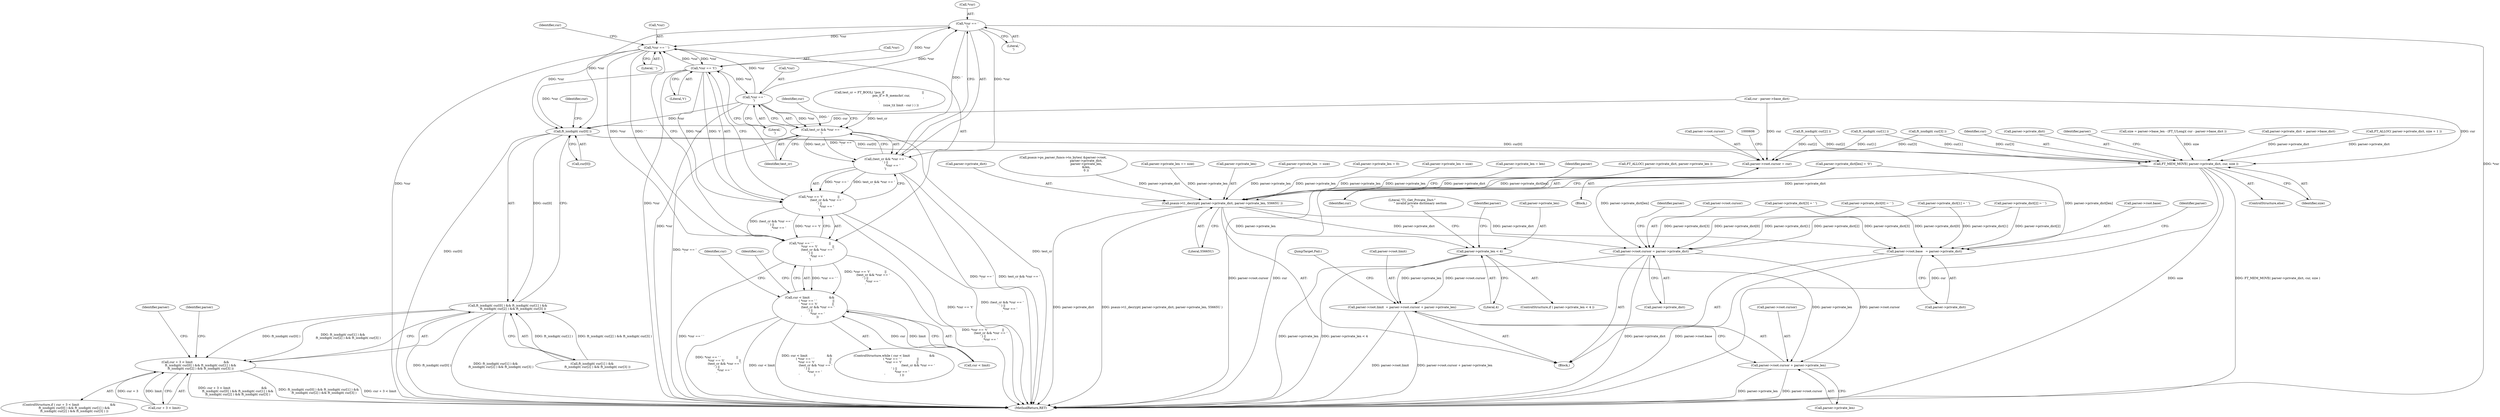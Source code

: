 digraph "0_savannah_e3058617f384cb6709f3878f753fa17aca9e3a30@pointer" {
"1000491" [label="(Call,*cur == '\n')"];
"1000487" [label="(Call,*cur == '\r')"];
"1000480" [label="(Call,*cur == '\t')"];
"1000475" [label="(Call,*cur == ' ')"];
"1000491" [label="(Call,*cur == '\n')"];
"1000474" [label="(Call,*cur == ' '                ||\n                *cur == '\t'               ||\n                (test_cr && *cur == '\r' ) ||\n                *cur == '\n')"];
"1000470" [label="(Call,cur < limit                    &&\n              ( *cur == ' '                ||\n                *cur == '\t'               ||\n                (test_cr && *cur == '\r' ) ||\n                *cur == '\n'               ))"];
"1000479" [label="(Call,*cur == '\t'               ||\n                (test_cr && *cur == '\r' ) ||\n                *cur == '\n')"];
"1000485" [label="(Call,test_cr && *cur == '\r')"];
"1000484" [label="(Call,(test_cr && *cur == '\r' ) ||\n                *cur == '\n')"];
"1000578" [label="(Call,ft_isxdigit( cur[0] ))"];
"1000577" [label="(Call,ft_isxdigit( cur[0] ) && ft_isxdigit( cur[1] ) &&\n           ft_isxdigit( cur[2] ) && ft_isxdigit( cur[3] ))"];
"1000571" [label="(Call,cur + 3 < limit                                &&\n           ft_isxdigit( cur[0] ) && ft_isxdigit( cur[1] ) &&\n           ft_isxdigit( cur[2] ) && ft_isxdigit( cur[3] ))"];
"1000598" [label="(Call,parser->root.cursor = cur)"];
"1000634" [label="(Call,FT_MEM_MOVE( parser->private_dict, cur, size ))"];
"1000640" [label="(Call,psaux->t1_decrypt( parser->private_dict, parser->private_len, 55665U ))"];
"1000649" [label="(Call,parser->private_len < 4)"];
"1000708" [label="(Call,parser->root.limit  = parser->root.cursor + parser->private_len)"];
"1000714" [label="(Call,parser->root.cursor + parser->private_len)"];
"1000690" [label="(Call,parser->root.base   = parser->private_dict)"];
"1000699" [label="(Call,parser->root.cursor = parser->private_dict)"];
"1000641" [label="(Call,parser->private_dict)"];
"1000484" [label="(Call,(test_cr && *cur == '\r' ) ||\n                *cur == '\n')"];
"1000640" [label="(Call,psaux->t1_decrypt( parser->private_dict, parser->private_len, 55665U ))"];
"1000607" [label="(Call,psaux->ps_parser_funcs->to_bytes( &parser->root,\n                                                parser->private_dict,\n                                                parser->private_len,\n                                                &len,\n                                                0 ))"];
"1000705" [label="(Call,parser->private_dict)"];
"1000570" [label="(ControlStructure,if ( cur + 3 < limit                                &&\n           ft_isxdigit( cur[0] ) && ft_isxdigit( cur[1] ) &&\n           ft_isxdigit( cur[2] ) && ft_isxdigit( cur[3] ) ))"];
"1000708" [label="(Call,parser->root.limit  = parser->root.cursor + parser->private_len)"];
"1000572" [label="(Call,cur + 3 < limit)"];
"1000266" [label="(Call,parser->private_len += size)"];
"1000478" [label="(Literal,' ')"];
"1000571" [label="(Call,cur + 3 < limit                                &&\n           ft_isxdigit( cur[0] ) && ft_isxdigit( cur[1] ) &&\n           ft_isxdigit( cur[2] ) && ft_isxdigit( cur[3] ))"];
"1000471" [label="(Call,cur < limit)"];
"1000638" [label="(Identifier,cur)"];
"1000486" [label="(Identifier,test_cr)"];
"1000720" [label="(Call,parser->private_len)"];
"1000644" [label="(Call,parser->private_len)"];
"1000690" [label="(Call,parser->root.base   = parser->private_dict)"];
"1000488" [label="(Call,*cur)"];
"1000696" [label="(Call,parser->private_dict)"];
"1000700" [label="(Call,parser->root.cursor)"];
"1000579" [label="(Call,cur[0])"];
"1000578" [label="(Call,ft_isxdigit( cur[0] ))"];
"1000141" [label="(Block,)"];
"1000555" [label="(Call,parser->private_len  = size)"];
"1000699" [label="(Call,parser->root.cursor = parser->private_dict)"];
"1000669" [label="(Call,parser->private_dict[1] = ' ')"];
"1000491" [label="(Call,*cur == '\n')"];
"1000650" [label="(Call,parser->private_len)"];
"1000469" [label="(ControlStructure,while ( cur < limit                    &&\n              ( *cur == ' '                ||\n                *cur == '\t'               ||\n                (test_cr && *cur == '\r' ) ||\n                *cur == '\n'               ) ))"];
"1000475" [label="(Call,*cur == ' ')"];
"1000229" [label="(Call,parser->private_len = 0)"];
"1000711" [label="(Identifier,parser)"];
"1000683" [label="(Call,parser->private_dict[3] = ' ')"];
"1000470" [label="(Call,cur < limit                    &&\n              ( *cur == ' '                ||\n                *cur == '\t'               ||\n                (test_cr && *cur == '\r' ) ||\n                *cur == '\n'               ))"];
"1000639" [label="(Identifier,size)"];
"1000582" [label="(Call,ft_isxdigit( cur[1] ) &&\n           ft_isxdigit( cur[2] ) && ft_isxdigit( cur[3] ))"];
"1000633" [label="(ControlStructure,else)"];
"1000662" [label="(Call,parser->private_dict[0] = ' ')"];
"1000474" [label="(Call,*cur == ' '                ||\n                *cur == '\t'               ||\n                (test_cr && *cur == '\r' ) ||\n                *cur == '\n')"];
"1000727" [label="(MethodReturn,RET)"];
"1000536" [label="(Call,parser->private_len = size)"];
"1000499" [label="(Identifier,cur)"];
"1000723" [label="(JumpTarget,Fail:)"];
"1000635" [label="(Call,parser->private_dict)"];
"1000483" [label="(Literal,'\t')"];
"1000656" [label="(Literal,\"T1_Get_Private_Dict:\"\n                 \" invalid private dictionary section\n\")"];
"1000583" [label="(Call,ft_isxdigit( cur[1] ))"];
"1000588" [label="(Call,ft_isxdigit( cur[2] ))"];
"1000634" [label="(Call,FT_MEM_MOVE( parser->private_dict, cur, size ))"];
"1000621" [label="(Call,parser->private_len = len)"];
"1000598" [label="(Call,parser->root.cursor = cur)"];
"1000691" [label="(Call,parser->root.base)"];
"1000493" [label="(Identifier,cur)"];
"1000496" [label="(Identifier,cur)"];
"1000577" [label="(Call,ft_isxdigit( cur[0] ) && ft_isxdigit( cur[1] ) &&\n           ft_isxdigit( cur[2] ) && ft_isxdigit( cur[3] ))"];
"1000715" [label="(Call,parser->root.cursor)"];
"1000494" [label="(Literal,'\n')"];
"1000601" [label="(Identifier,parser)"];
"1000626" [label="(Call,parser->private_dict[len] = '\0')"];
"1000648" [label="(ControlStructure,if ( parser->private_len < 4 ))"];
"1000665" [label="(Identifier,parser)"];
"1000492" [label="(Call,*cur)"];
"1000479" [label="(Call,*cur == '\t'               ||\n                (test_cr && *cur == '\r' ) ||\n                *cur == '\n')"];
"1000642" [label="(Identifier,parser)"];
"1000604" [label="(Identifier,cur)"];
"1000509" [label="(Call,size = parser->base_len - (FT_ULong)( cur - parser->base_dict ))"];
"1000585" [label="(Identifier,cur)"];
"1000653" [label="(Literal,4)"];
"1000487" [label="(Call,*cur == '\r')"];
"1000548" [label="(Call,parser->private_dict = parser->base_dict)"];
"1000476" [label="(Call,*cur)"];
"1000490" [label="(Literal,'\r')"];
"1000480" [label="(Call,*cur == '\t')"];
"1000528" [label="(Call,FT_ALLOC( parser->private_dict, size + 1 ))"];
"1000636" [label="(Identifier,parser)"];
"1000596" [label="(Block,)"];
"1000517" [label="(Call,cur - parser->base_dict)"];
"1000647" [label="(Literal,55665U)"];
"1000651" [label="(Identifier,parser)"];
"1000485" [label="(Call,test_cr && *cur == '\r')"];
"1000221" [label="(Call,FT_ALLOC( parser->private_dict, parser->private_len ))"];
"1000453" [label="(Call,test_cr = FT_BOOL( !pos_lf                                       ||\n                         pos_lf > ft_memchr( cur,\n                                             '\r',\n                                             (size_t)( limit - cur ) ) ))"];
"1000482" [label="(Identifier,cur)"];
"1000592" [label="(Call,ft_isxdigit( cur[3] ))"];
"1000599" [label="(Call,parser->root.cursor)"];
"1000676" [label="(Call,parser->private_dict[2] = ' ')"];
"1000702" [label="(Identifier,parser)"];
"1000714" [label="(Call,parser->root.cursor + parser->private_len)"];
"1000709" [label="(Call,parser->root.limit)"];
"1000481" [label="(Call,*cur)"];
"1000649" [label="(Call,parser->private_len < 4)"];
"1000491" -> "1000484"  [label="AST: "];
"1000491" -> "1000494"  [label="CFG: "];
"1000492" -> "1000491"  [label="AST: "];
"1000494" -> "1000491"  [label="AST: "];
"1000484" -> "1000491"  [label="CFG: "];
"1000491" -> "1000727"  [label="DDG: *cur"];
"1000491" -> "1000475"  [label="DDG: *cur"];
"1000491" -> "1000484"  [label="DDG: *cur"];
"1000491" -> "1000484"  [label="DDG: '\n'"];
"1000487" -> "1000491"  [label="DDG: *cur"];
"1000480" -> "1000491"  [label="DDG: *cur"];
"1000491" -> "1000578"  [label="DDG: *cur"];
"1000487" -> "1000485"  [label="AST: "];
"1000487" -> "1000490"  [label="CFG: "];
"1000488" -> "1000487"  [label="AST: "];
"1000490" -> "1000487"  [label="AST: "];
"1000485" -> "1000487"  [label="CFG: "];
"1000487" -> "1000727"  [label="DDG: *cur"];
"1000487" -> "1000475"  [label="DDG: *cur"];
"1000487" -> "1000485"  [label="DDG: *cur"];
"1000487" -> "1000485"  [label="DDG: '\r'"];
"1000480" -> "1000487"  [label="DDG: *cur"];
"1000487" -> "1000578"  [label="DDG: *cur"];
"1000480" -> "1000479"  [label="AST: "];
"1000480" -> "1000483"  [label="CFG: "];
"1000481" -> "1000480"  [label="AST: "];
"1000483" -> "1000480"  [label="AST: "];
"1000486" -> "1000480"  [label="CFG: "];
"1000479" -> "1000480"  [label="CFG: "];
"1000480" -> "1000727"  [label="DDG: *cur"];
"1000480" -> "1000475"  [label="DDG: *cur"];
"1000480" -> "1000479"  [label="DDG: *cur"];
"1000480" -> "1000479"  [label="DDG: '\t'"];
"1000475" -> "1000480"  [label="DDG: *cur"];
"1000480" -> "1000578"  [label="DDG: *cur"];
"1000475" -> "1000474"  [label="AST: "];
"1000475" -> "1000478"  [label="CFG: "];
"1000476" -> "1000475"  [label="AST: "];
"1000478" -> "1000475"  [label="AST: "];
"1000482" -> "1000475"  [label="CFG: "];
"1000474" -> "1000475"  [label="CFG: "];
"1000475" -> "1000727"  [label="DDG: *cur"];
"1000475" -> "1000474"  [label="DDG: *cur"];
"1000475" -> "1000474"  [label="DDG: ' '"];
"1000475" -> "1000578"  [label="DDG: *cur"];
"1000474" -> "1000470"  [label="AST: "];
"1000474" -> "1000479"  [label="CFG: "];
"1000479" -> "1000474"  [label="AST: "];
"1000470" -> "1000474"  [label="CFG: "];
"1000474" -> "1000727"  [label="DDG: *cur == '\t'               ||\n                (test_cr && *cur == '\r' ) ||\n                *cur == '\n'"];
"1000474" -> "1000727"  [label="DDG: *cur == ' '"];
"1000474" -> "1000470"  [label="DDG: *cur == ' '"];
"1000474" -> "1000470"  [label="DDG: *cur == '\t'               ||\n                (test_cr && *cur == '\r' ) ||\n                *cur == '\n'"];
"1000479" -> "1000474"  [label="DDG: *cur == '\t'"];
"1000479" -> "1000474"  [label="DDG: (test_cr && *cur == '\r' ) ||\n                *cur == '\n'"];
"1000470" -> "1000469"  [label="AST: "];
"1000470" -> "1000471"  [label="CFG: "];
"1000471" -> "1000470"  [label="AST: "];
"1000496" -> "1000470"  [label="CFG: "];
"1000499" -> "1000470"  [label="CFG: "];
"1000470" -> "1000727"  [label="DDG: *cur == ' '                ||\n                *cur == '\t'               ||\n                (test_cr && *cur == '\r' ) ||\n                *cur == '\n'"];
"1000470" -> "1000727"  [label="DDG: cur < limit"];
"1000470" -> "1000727"  [label="DDG: cur < limit                    &&\n              ( *cur == ' '                ||\n                *cur == '\t'               ||\n                (test_cr && *cur == '\r' ) ||\n                *cur == '\n'               )"];
"1000471" -> "1000470"  [label="DDG: cur"];
"1000471" -> "1000470"  [label="DDG: limit"];
"1000479" -> "1000484"  [label="CFG: "];
"1000484" -> "1000479"  [label="AST: "];
"1000479" -> "1000727"  [label="DDG: *cur == '\t'"];
"1000479" -> "1000727"  [label="DDG: (test_cr && *cur == '\r' ) ||\n                *cur == '\n'"];
"1000484" -> "1000479"  [label="DDG: test_cr && *cur == '\r'"];
"1000484" -> "1000479"  [label="DDG: *cur == '\n'"];
"1000485" -> "1000484"  [label="AST: "];
"1000485" -> "1000486"  [label="CFG: "];
"1000486" -> "1000485"  [label="AST: "];
"1000493" -> "1000485"  [label="CFG: "];
"1000484" -> "1000485"  [label="CFG: "];
"1000485" -> "1000727"  [label="DDG: test_cr"];
"1000485" -> "1000727"  [label="DDG: *cur == '\r'"];
"1000485" -> "1000484"  [label="DDG: test_cr"];
"1000485" -> "1000484"  [label="DDG: *cur == '\r'"];
"1000453" -> "1000485"  [label="DDG: test_cr"];
"1000484" -> "1000727"  [label="DDG: *cur == '\n'"];
"1000484" -> "1000727"  [label="DDG: test_cr && *cur == '\r'"];
"1000578" -> "1000577"  [label="AST: "];
"1000578" -> "1000579"  [label="CFG: "];
"1000579" -> "1000578"  [label="AST: "];
"1000585" -> "1000578"  [label="CFG: "];
"1000577" -> "1000578"  [label="CFG: "];
"1000578" -> "1000727"  [label="DDG: cur[0]"];
"1000578" -> "1000577"  [label="DDG: cur[0]"];
"1000517" -> "1000578"  [label="DDG: cur"];
"1000578" -> "1000598"  [label="DDG: cur[0]"];
"1000578" -> "1000634"  [label="DDG: cur[0]"];
"1000577" -> "1000571"  [label="AST: "];
"1000577" -> "1000582"  [label="CFG: "];
"1000582" -> "1000577"  [label="AST: "];
"1000571" -> "1000577"  [label="CFG: "];
"1000577" -> "1000727"  [label="DDG: ft_isxdigit( cur[0] )"];
"1000577" -> "1000727"  [label="DDG: ft_isxdigit( cur[1] ) &&\n           ft_isxdigit( cur[2] ) && ft_isxdigit( cur[3] )"];
"1000577" -> "1000571"  [label="DDG: ft_isxdigit( cur[0] )"];
"1000577" -> "1000571"  [label="DDG: ft_isxdigit( cur[1] ) &&\n           ft_isxdigit( cur[2] ) && ft_isxdigit( cur[3] )"];
"1000582" -> "1000577"  [label="DDG: ft_isxdigit( cur[1] )"];
"1000582" -> "1000577"  [label="DDG: ft_isxdigit( cur[2] ) && ft_isxdigit( cur[3] )"];
"1000571" -> "1000570"  [label="AST: "];
"1000571" -> "1000572"  [label="CFG: "];
"1000572" -> "1000571"  [label="AST: "];
"1000601" -> "1000571"  [label="CFG: "];
"1000636" -> "1000571"  [label="CFG: "];
"1000571" -> "1000727"  [label="DDG: cur + 3 < limit                                &&\n           ft_isxdigit( cur[0] ) && ft_isxdigit( cur[1] ) &&\n           ft_isxdigit( cur[2] ) && ft_isxdigit( cur[3] )"];
"1000571" -> "1000727"  [label="DDG: ft_isxdigit( cur[0] ) && ft_isxdigit( cur[1] ) &&\n           ft_isxdigit( cur[2] ) && ft_isxdigit( cur[3] )"];
"1000571" -> "1000727"  [label="DDG: cur + 3 < limit"];
"1000572" -> "1000571"  [label="DDG: cur + 3"];
"1000572" -> "1000571"  [label="DDG: limit"];
"1000598" -> "1000596"  [label="AST: "];
"1000598" -> "1000604"  [label="CFG: "];
"1000599" -> "1000598"  [label="AST: "];
"1000604" -> "1000598"  [label="AST: "];
"1000606" -> "1000598"  [label="CFG: "];
"1000598" -> "1000727"  [label="DDG: parser->root.cursor"];
"1000598" -> "1000727"  [label="DDG: cur"];
"1000588" -> "1000598"  [label="DDG: cur[2]"];
"1000583" -> "1000598"  [label="DDG: cur[1]"];
"1000592" -> "1000598"  [label="DDG: cur[3]"];
"1000517" -> "1000598"  [label="DDG: cur"];
"1000634" -> "1000633"  [label="AST: "];
"1000634" -> "1000639"  [label="CFG: "];
"1000635" -> "1000634"  [label="AST: "];
"1000638" -> "1000634"  [label="AST: "];
"1000639" -> "1000634"  [label="AST: "];
"1000642" -> "1000634"  [label="CFG: "];
"1000634" -> "1000727"  [label="DDG: cur"];
"1000634" -> "1000727"  [label="DDG: size"];
"1000634" -> "1000727"  [label="DDG: FT_MEM_MOVE( parser->private_dict, cur, size )"];
"1000528" -> "1000634"  [label="DDG: parser->private_dict"];
"1000548" -> "1000634"  [label="DDG: parser->private_dict"];
"1000588" -> "1000634"  [label="DDG: cur[2]"];
"1000583" -> "1000634"  [label="DDG: cur[1]"];
"1000592" -> "1000634"  [label="DDG: cur[3]"];
"1000517" -> "1000634"  [label="DDG: cur"];
"1000509" -> "1000634"  [label="DDG: size"];
"1000634" -> "1000640"  [label="DDG: parser->private_dict"];
"1000640" -> "1000141"  [label="AST: "];
"1000640" -> "1000647"  [label="CFG: "];
"1000641" -> "1000640"  [label="AST: "];
"1000644" -> "1000640"  [label="AST: "];
"1000647" -> "1000640"  [label="AST: "];
"1000651" -> "1000640"  [label="CFG: "];
"1000640" -> "1000727"  [label="DDG: parser->private_dict"];
"1000640" -> "1000727"  [label="DDG: psaux->t1_decrypt( parser->private_dict, parser->private_len, 55665U )"];
"1000626" -> "1000640"  [label="DDG: parser->private_dict[len]"];
"1000607" -> "1000640"  [label="DDG: parser->private_dict"];
"1000221" -> "1000640"  [label="DDG: parser->private_dict"];
"1000621" -> "1000640"  [label="DDG: parser->private_len"];
"1000266" -> "1000640"  [label="DDG: parser->private_len"];
"1000555" -> "1000640"  [label="DDG: parser->private_len"];
"1000229" -> "1000640"  [label="DDG: parser->private_len"];
"1000536" -> "1000640"  [label="DDG: parser->private_len"];
"1000640" -> "1000649"  [label="DDG: parser->private_len"];
"1000640" -> "1000690"  [label="DDG: parser->private_dict"];
"1000640" -> "1000699"  [label="DDG: parser->private_dict"];
"1000649" -> "1000648"  [label="AST: "];
"1000649" -> "1000653"  [label="CFG: "];
"1000650" -> "1000649"  [label="AST: "];
"1000653" -> "1000649"  [label="AST: "];
"1000656" -> "1000649"  [label="CFG: "];
"1000665" -> "1000649"  [label="CFG: "];
"1000649" -> "1000727"  [label="DDG: parser->private_len"];
"1000649" -> "1000727"  [label="DDG: parser->private_len < 4"];
"1000649" -> "1000708"  [label="DDG: parser->private_len"];
"1000649" -> "1000714"  [label="DDG: parser->private_len"];
"1000708" -> "1000141"  [label="AST: "];
"1000708" -> "1000714"  [label="CFG: "];
"1000709" -> "1000708"  [label="AST: "];
"1000714" -> "1000708"  [label="AST: "];
"1000723" -> "1000708"  [label="CFG: "];
"1000708" -> "1000727"  [label="DDG: parser->root.cursor + parser->private_len"];
"1000708" -> "1000727"  [label="DDG: parser->root.limit"];
"1000699" -> "1000708"  [label="DDG: parser->root.cursor"];
"1000714" -> "1000720"  [label="CFG: "];
"1000715" -> "1000714"  [label="AST: "];
"1000720" -> "1000714"  [label="AST: "];
"1000714" -> "1000727"  [label="DDG: parser->root.cursor"];
"1000714" -> "1000727"  [label="DDG: parser->private_len"];
"1000699" -> "1000714"  [label="DDG: parser->root.cursor"];
"1000690" -> "1000141"  [label="AST: "];
"1000690" -> "1000696"  [label="CFG: "];
"1000691" -> "1000690"  [label="AST: "];
"1000696" -> "1000690"  [label="AST: "];
"1000702" -> "1000690"  [label="CFG: "];
"1000690" -> "1000727"  [label="DDG: parser->root.base"];
"1000676" -> "1000690"  [label="DDG: parser->private_dict[2]"];
"1000626" -> "1000690"  [label="DDG: parser->private_dict[len]"];
"1000669" -> "1000690"  [label="DDG: parser->private_dict[1]"];
"1000683" -> "1000690"  [label="DDG: parser->private_dict[3]"];
"1000662" -> "1000690"  [label="DDG: parser->private_dict[0]"];
"1000699" -> "1000141"  [label="AST: "];
"1000699" -> "1000705"  [label="CFG: "];
"1000700" -> "1000699"  [label="AST: "];
"1000705" -> "1000699"  [label="AST: "];
"1000711" -> "1000699"  [label="CFG: "];
"1000699" -> "1000727"  [label="DDG: parser->private_dict"];
"1000676" -> "1000699"  [label="DDG: parser->private_dict[2]"];
"1000626" -> "1000699"  [label="DDG: parser->private_dict[len]"];
"1000669" -> "1000699"  [label="DDG: parser->private_dict[1]"];
"1000683" -> "1000699"  [label="DDG: parser->private_dict[3]"];
"1000662" -> "1000699"  [label="DDG: parser->private_dict[0]"];
}
